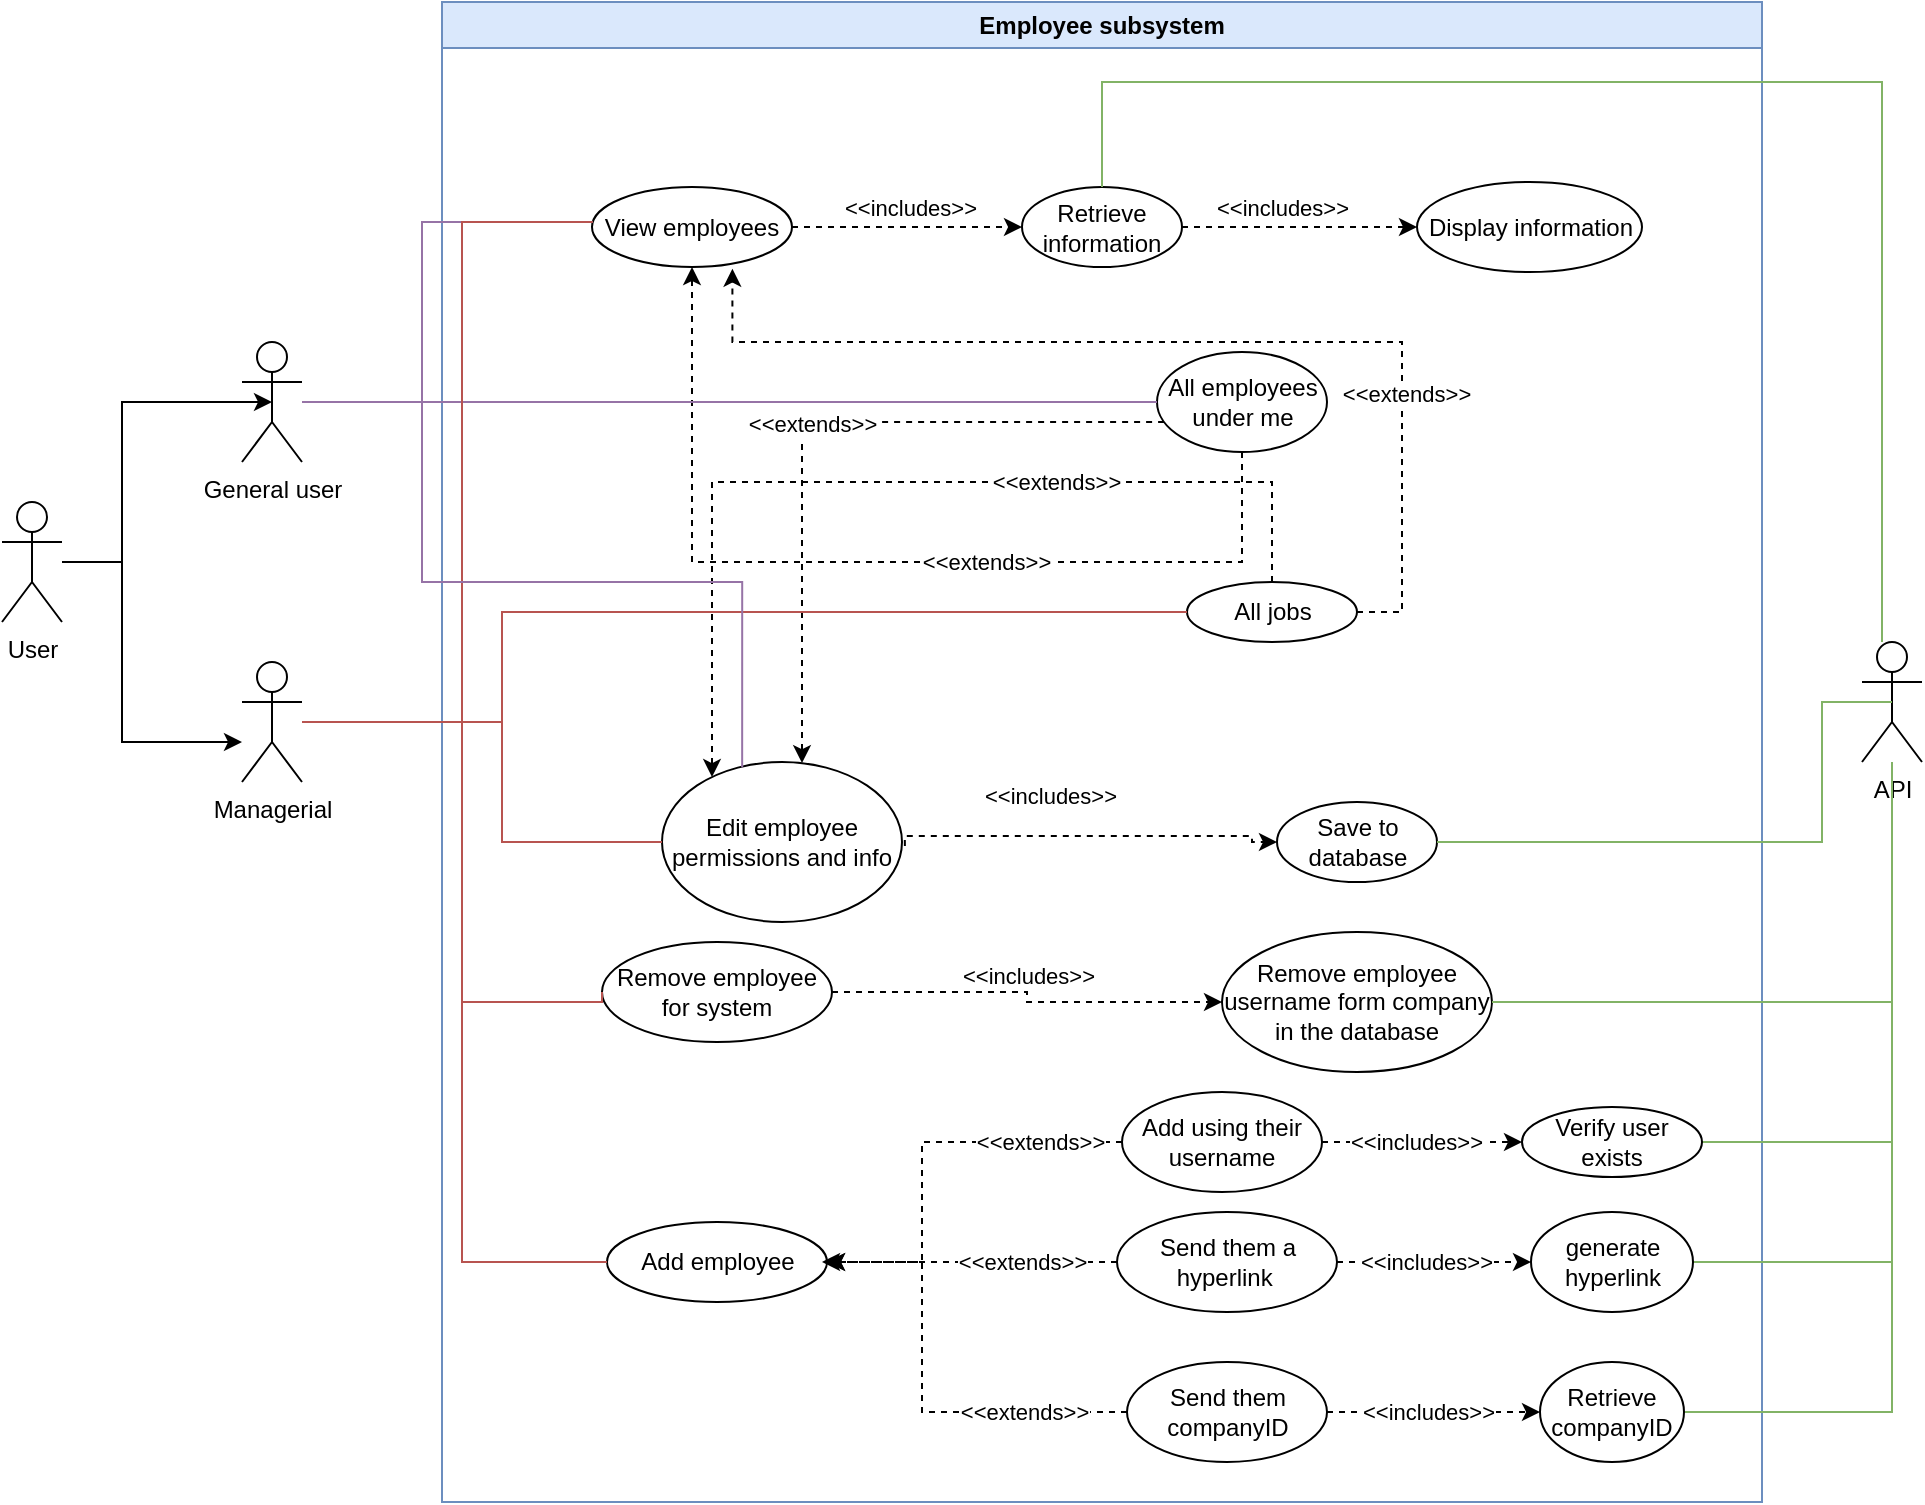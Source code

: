 <mxfile version="24.4.10" type="device">
  <diagram id="_oPEQAeb7JhbwnMekdbA" name="Page-1">
    <mxGraphModel dx="2924" dy="772" grid="1" gridSize="10" guides="1" tooltips="1" connect="1" arrows="1" fold="1" page="1" pageScale="1" pageWidth="850" pageHeight="1100" math="0" shadow="0">
      <root>
        <mxCell id="0" />
        <mxCell id="1" parent="0" />
        <mxCell id="QatnbxuRAUDxJ5Da7VNo-4" value="Employee subsystem" style="swimlane;whiteSpace=wrap;html=1;startSize=23;fillColor=#dae8fc;strokeColor=#6c8ebf;" vertex="1" parent="1">
          <mxGeometry x="140" y="80" width="660" height="750" as="geometry" />
        </mxCell>
        <mxCell id="QatnbxuRAUDxJ5Da7VNo-5" style="edgeStyle=orthogonalEdgeStyle;rounded=0;orthogonalLoop=1;jettySize=auto;html=1;entryX=0;entryY=0.5;entryDx=0;entryDy=0;dashed=1;" edge="1" parent="QatnbxuRAUDxJ5Da7VNo-4" source="QatnbxuRAUDxJ5Da7VNo-11" target="QatnbxuRAUDxJ5Da7VNo-47">
          <mxGeometry relative="1" as="geometry" />
        </mxCell>
        <mxCell id="QatnbxuRAUDxJ5Da7VNo-6" value="&amp;lt;&amp;lt;includes&amp;gt;&amp;gt;" style="edgeLabel;html=1;align=center;verticalAlign=middle;resizable=0;points=[];" vertex="1" connectable="0" parent="QatnbxuRAUDxJ5Da7VNo-5">
          <mxGeometry x="-0.107" y="3" relative="1" as="geometry">
            <mxPoint x="7" y="-7" as="offset" />
          </mxGeometry>
        </mxCell>
        <mxCell id="QatnbxuRAUDxJ5Da7VNo-11" value="View employees" style="ellipse;whiteSpace=wrap;html=1;" vertex="1" parent="QatnbxuRAUDxJ5Da7VNo-4">
          <mxGeometry x="75" y="92.5" width="100" height="40" as="geometry" />
        </mxCell>
        <mxCell id="QatnbxuRAUDxJ5Da7VNo-14" value="Edit employee permissions and info" style="ellipse;whiteSpace=wrap;html=1;" vertex="1" parent="QatnbxuRAUDxJ5Da7VNo-4">
          <mxGeometry x="110" y="380" width="120" height="80" as="geometry" />
        </mxCell>
        <mxCell id="QatnbxuRAUDxJ5Da7VNo-15" style="edgeStyle=orthogonalEdgeStyle;rounded=0;orthogonalLoop=1;jettySize=auto;html=1;entryX=0;entryY=0.5;entryDx=0;entryDy=0;dashed=1;" edge="1" parent="QatnbxuRAUDxJ5Da7VNo-4" source="QatnbxuRAUDxJ5Da7VNo-17" target="QatnbxuRAUDxJ5Da7VNo-35">
          <mxGeometry relative="1" as="geometry" />
        </mxCell>
        <mxCell id="QatnbxuRAUDxJ5Da7VNo-16" value="&amp;lt;&amp;lt;includes&amp;gt;&amp;gt;" style="edgeLabel;html=1;align=center;verticalAlign=middle;resizable=0;points=[];" vertex="1" connectable="0" parent="QatnbxuRAUDxJ5Da7VNo-15">
          <mxGeometry x="-0.008" relative="1" as="geometry">
            <mxPoint y="-10" as="offset" />
          </mxGeometry>
        </mxCell>
        <mxCell id="QatnbxuRAUDxJ5Da7VNo-17" value="Remove employee for system" style="ellipse;whiteSpace=wrap;html=1;" vertex="1" parent="QatnbxuRAUDxJ5Da7VNo-4">
          <mxGeometry x="80" y="470" width="115" height="50" as="geometry" />
        </mxCell>
        <mxCell id="QatnbxuRAUDxJ5Da7VNo-18" value="Add employee" style="ellipse;whiteSpace=wrap;html=1;" vertex="1" parent="QatnbxuRAUDxJ5Da7VNo-4">
          <mxGeometry x="82.5" y="610" width="110" height="40" as="geometry" />
        </mxCell>
        <mxCell id="QatnbxuRAUDxJ5Da7VNo-19" style="edgeStyle=orthogonalEdgeStyle;rounded=0;orthogonalLoop=1;jettySize=auto;html=1;entryX=0;entryY=0.5;entryDx=0;entryDy=0;dashed=1;exitX=1.012;exitY=0.525;exitDx=0;exitDy=0;exitPerimeter=0;" edge="1" parent="QatnbxuRAUDxJ5Da7VNo-4" source="QatnbxuRAUDxJ5Da7VNo-14" target="QatnbxuRAUDxJ5Da7VNo-28">
          <mxGeometry relative="1" as="geometry">
            <mxPoint x="355" y="420" as="sourcePoint" />
            <Array as="points">
              <mxPoint x="405" y="417" />
              <mxPoint x="405" y="420" />
            </Array>
          </mxGeometry>
        </mxCell>
        <mxCell id="QatnbxuRAUDxJ5Da7VNo-20" value="&amp;lt;&amp;lt;includes&amp;gt;&amp;gt;" style="edgeLabel;html=1;align=center;verticalAlign=middle;resizable=0;points=[];" vertex="1" connectable="0" parent="QatnbxuRAUDxJ5Da7VNo-19">
          <mxGeometry x="-0.238" y="1" relative="1" as="geometry">
            <mxPoint x="3" y="-19" as="offset" />
          </mxGeometry>
        </mxCell>
        <mxCell id="QatnbxuRAUDxJ5Da7VNo-22" style="edgeStyle=orthogonalEdgeStyle;rounded=0;orthogonalLoop=1;jettySize=auto;html=1;dashed=1;" edge="1" parent="QatnbxuRAUDxJ5Da7VNo-4" source="QatnbxuRAUDxJ5Da7VNo-24" target="QatnbxuRAUDxJ5Da7VNo-14">
          <mxGeometry relative="1" as="geometry">
            <Array as="points">
              <mxPoint x="415" y="240" />
              <mxPoint x="135" y="240" />
            </Array>
          </mxGeometry>
        </mxCell>
        <mxCell id="QatnbxuRAUDxJ5Da7VNo-23" value="&amp;lt;&amp;lt;extends&amp;gt;&amp;gt;" style="edgeLabel;html=1;align=center;verticalAlign=middle;resizable=0;points=[];" vertex="1" connectable="0" parent="QatnbxuRAUDxJ5Da7VNo-22">
          <mxGeometry x="-0.337" relative="1" as="geometry">
            <mxPoint as="offset" />
          </mxGeometry>
        </mxCell>
        <mxCell id="QatnbxuRAUDxJ5Da7VNo-24" value="All jobs" style="ellipse;whiteSpace=wrap;html=1;" vertex="1" parent="QatnbxuRAUDxJ5Da7VNo-4">
          <mxGeometry x="372.5" y="290" width="85" height="30" as="geometry" />
        </mxCell>
        <mxCell id="QatnbxuRAUDxJ5Da7VNo-25" style="edgeStyle=orthogonalEdgeStyle;rounded=0;orthogonalLoop=1;jettySize=auto;html=1;dashed=1;" edge="1" parent="QatnbxuRAUDxJ5Da7VNo-4" source="QatnbxuRAUDxJ5Da7VNo-27" target="QatnbxuRAUDxJ5Da7VNo-14">
          <mxGeometry relative="1" as="geometry">
            <mxPoint x="120" y="160" as="targetPoint" />
            <Array as="points">
              <mxPoint x="180" y="210" />
            </Array>
          </mxGeometry>
        </mxCell>
        <mxCell id="QatnbxuRAUDxJ5Da7VNo-26" value="&amp;lt;&amp;lt;extends&amp;gt;&amp;gt;" style="edgeLabel;html=1;align=center;verticalAlign=middle;resizable=0;points=[];" vertex="1" connectable="0" parent="QatnbxuRAUDxJ5Da7VNo-25">
          <mxGeometry y="1" relative="1" as="geometry">
            <mxPoint as="offset" />
          </mxGeometry>
        </mxCell>
        <mxCell id="QatnbxuRAUDxJ5Da7VNo-27" value="All employees under me" style="ellipse;whiteSpace=wrap;html=1;" vertex="1" parent="QatnbxuRAUDxJ5Da7VNo-4">
          <mxGeometry x="357.5" y="175" width="85" height="50" as="geometry" />
        </mxCell>
        <mxCell id="QatnbxuRAUDxJ5Da7VNo-28" value="Save to database" style="ellipse;whiteSpace=wrap;html=1;" vertex="1" parent="QatnbxuRAUDxJ5Da7VNo-4">
          <mxGeometry x="417.5" y="400" width="80" height="40" as="geometry" />
        </mxCell>
        <mxCell id="QatnbxuRAUDxJ5Da7VNo-35" value="Remove employee username form company in the database" style="ellipse;whiteSpace=wrap;html=1;" vertex="1" parent="QatnbxuRAUDxJ5Da7VNo-4">
          <mxGeometry x="390" y="465" width="135" height="70" as="geometry" />
        </mxCell>
        <mxCell id="QatnbxuRAUDxJ5Da7VNo-97" style="edgeStyle=orthogonalEdgeStyle;rounded=0;orthogonalLoop=1;jettySize=auto;html=1;exitX=0;exitY=0.5;exitDx=0;exitDy=0;entryX=1;entryY=0.5;entryDx=0;entryDy=0;dashed=1;" edge="1" parent="QatnbxuRAUDxJ5Da7VNo-4" source="QatnbxuRAUDxJ5Da7VNo-38" target="QatnbxuRAUDxJ5Da7VNo-18">
          <mxGeometry relative="1" as="geometry">
            <Array as="points">
              <mxPoint x="240" y="570" />
              <mxPoint x="240" y="630" />
            </Array>
          </mxGeometry>
        </mxCell>
        <mxCell id="QatnbxuRAUDxJ5Da7VNo-101" value="&amp;lt;&amp;lt;extends&amp;gt;&amp;gt;" style="edgeLabel;html=1;align=center;verticalAlign=middle;resizable=0;points=[];" vertex="1" connectable="0" parent="QatnbxuRAUDxJ5Da7VNo-97">
          <mxGeometry x="-0.38" y="-1" relative="1" as="geometry">
            <mxPoint x="23" y="1" as="offset" />
          </mxGeometry>
        </mxCell>
        <mxCell id="QatnbxuRAUDxJ5Da7VNo-108" style="edgeStyle=orthogonalEdgeStyle;rounded=0;orthogonalLoop=1;jettySize=auto;html=1;entryX=0;entryY=0.5;entryDx=0;entryDy=0;dashed=1;" edge="1" parent="QatnbxuRAUDxJ5Da7VNo-4" source="QatnbxuRAUDxJ5Da7VNo-38" target="QatnbxuRAUDxJ5Da7VNo-103">
          <mxGeometry relative="1" as="geometry" />
        </mxCell>
        <mxCell id="QatnbxuRAUDxJ5Da7VNo-109" value="&amp;lt;&amp;lt;includes&amp;gt;&amp;gt;" style="edgeLabel;html=1;align=center;verticalAlign=middle;resizable=0;points=[];" vertex="1" connectable="0" parent="QatnbxuRAUDxJ5Da7VNo-108">
          <mxGeometry x="-0.236" y="-1" relative="1" as="geometry">
            <mxPoint x="9" y="-1" as="offset" />
          </mxGeometry>
        </mxCell>
        <mxCell id="QatnbxuRAUDxJ5Da7VNo-38" value="Add using their username" style="ellipse;whiteSpace=wrap;html=1;" vertex="1" parent="QatnbxuRAUDxJ5Da7VNo-4">
          <mxGeometry x="340" y="545" width="100" height="50" as="geometry" />
        </mxCell>
        <mxCell id="QatnbxuRAUDxJ5Da7VNo-40" style="edgeStyle=orthogonalEdgeStyle;rounded=0;orthogonalLoop=1;jettySize=auto;html=1;dashed=1;" edge="1" parent="QatnbxuRAUDxJ5Da7VNo-4" source="QatnbxuRAUDxJ5Da7VNo-27" target="QatnbxuRAUDxJ5Da7VNo-11">
          <mxGeometry relative="1" as="geometry">
            <mxPoint x="170" y="340" as="targetPoint" />
            <Array as="points">
              <mxPoint x="125" y="280" />
            </Array>
          </mxGeometry>
        </mxCell>
        <mxCell id="QatnbxuRAUDxJ5Da7VNo-41" value="&amp;lt;&amp;lt;extends&amp;gt;&amp;gt;" style="edgeLabel;html=1;align=center;verticalAlign=middle;resizable=0;points=[];" vertex="1" connectable="0" parent="QatnbxuRAUDxJ5Da7VNo-40">
          <mxGeometry x="0.107" y="2" relative="1" as="geometry">
            <mxPoint x="81" y="-2" as="offset" />
          </mxGeometry>
        </mxCell>
        <mxCell id="QatnbxuRAUDxJ5Da7VNo-42" style="edgeStyle=orthogonalEdgeStyle;rounded=0;orthogonalLoop=1;jettySize=auto;html=1;dashed=1;entryX=0.702;entryY=1.021;entryDx=0;entryDy=0;entryPerimeter=0;" edge="1" parent="QatnbxuRAUDxJ5Da7VNo-4" source="QatnbxuRAUDxJ5Da7VNo-24" target="QatnbxuRAUDxJ5Da7VNo-11">
          <mxGeometry relative="1" as="geometry">
            <mxPoint x="150" y="140" as="targetPoint" />
            <Array as="points">
              <mxPoint x="480" y="305" />
              <mxPoint x="480" y="170" />
              <mxPoint x="145" y="170" />
            </Array>
          </mxGeometry>
        </mxCell>
        <mxCell id="QatnbxuRAUDxJ5Da7VNo-43" value="&amp;lt;&amp;lt;extends&amp;gt;&amp;gt;" style="edgeLabel;html=1;align=center;verticalAlign=middle;resizable=0;points=[];" vertex="1" connectable="0" parent="QatnbxuRAUDxJ5Da7VNo-42">
          <mxGeometry x="-0.5" y="-2" relative="1" as="geometry">
            <mxPoint as="offset" />
          </mxGeometry>
        </mxCell>
        <mxCell id="QatnbxuRAUDxJ5Da7VNo-44" value="Display information" style="ellipse;whiteSpace=wrap;html=1;" vertex="1" parent="QatnbxuRAUDxJ5Da7VNo-4">
          <mxGeometry x="487.5" y="90" width="112.5" height="45" as="geometry" />
        </mxCell>
        <mxCell id="QatnbxuRAUDxJ5Da7VNo-45" style="edgeStyle=orthogonalEdgeStyle;rounded=0;orthogonalLoop=1;jettySize=auto;html=1;entryX=0;entryY=0.5;entryDx=0;entryDy=0;dashed=1;" edge="1" parent="QatnbxuRAUDxJ5Da7VNo-4" source="QatnbxuRAUDxJ5Da7VNo-47" target="QatnbxuRAUDxJ5Da7VNo-44">
          <mxGeometry relative="1" as="geometry" />
        </mxCell>
        <mxCell id="QatnbxuRAUDxJ5Da7VNo-46" value="&amp;lt;&amp;lt;includes&amp;gt;&amp;gt;" style="edgeLabel;html=1;align=center;verticalAlign=middle;resizable=0;points=[];" vertex="1" connectable="0" parent="QatnbxuRAUDxJ5Da7VNo-45">
          <mxGeometry x="-0.578" y="4" relative="1" as="geometry">
            <mxPoint x="25" y="-6" as="offset" />
          </mxGeometry>
        </mxCell>
        <mxCell id="QatnbxuRAUDxJ5Da7VNo-47" value="Retrieve information" style="ellipse;whiteSpace=wrap;html=1;" vertex="1" parent="QatnbxuRAUDxJ5Da7VNo-4">
          <mxGeometry x="290" y="92.5" width="80" height="40" as="geometry" />
        </mxCell>
        <mxCell id="QatnbxuRAUDxJ5Da7VNo-50" style="edgeStyle=orthogonalEdgeStyle;rounded=0;orthogonalLoop=1;jettySize=auto;html=1;" edge="1" parent="QatnbxuRAUDxJ5Da7VNo-4" source="QatnbxuRAUDxJ5Da7VNo-51" target="QatnbxuRAUDxJ5Da7VNo-58">
          <mxGeometry relative="1" as="geometry">
            <Array as="points">
              <mxPoint x="-160" y="280" />
              <mxPoint x="-160" y="370" />
            </Array>
          </mxGeometry>
        </mxCell>
        <mxCell id="QatnbxuRAUDxJ5Da7VNo-51" value="User" style="shape=umlActor;verticalLabelPosition=bottom;verticalAlign=top;html=1;outlineConnect=0;" vertex="1" parent="QatnbxuRAUDxJ5Da7VNo-4">
          <mxGeometry x="-220" y="250" width="30" height="60" as="geometry" />
        </mxCell>
        <mxCell id="QatnbxuRAUDxJ5Da7VNo-52" style="edgeStyle=orthogonalEdgeStyle;rounded=0;orthogonalLoop=1;jettySize=auto;html=1;endArrow=none;endFill=0;fillColor=#e1d5e7;strokeColor=#9673a6;" edge="1" parent="QatnbxuRAUDxJ5Da7VNo-4" source="QatnbxuRAUDxJ5Da7VNo-54" target="QatnbxuRAUDxJ5Da7VNo-11">
          <mxGeometry relative="1" as="geometry">
            <Array as="points">
              <mxPoint x="-10" y="200" />
              <mxPoint x="-10" y="110" />
            </Array>
          </mxGeometry>
        </mxCell>
        <mxCell id="QatnbxuRAUDxJ5Da7VNo-53" style="edgeStyle=orthogonalEdgeStyle;rounded=0;orthogonalLoop=1;jettySize=auto;html=1;entryX=0;entryY=0.5;entryDx=0;entryDy=0;endArrow=none;endFill=0;fillColor=#e1d5e7;strokeColor=#9673a6;" edge="1" parent="QatnbxuRAUDxJ5Da7VNo-4" source="QatnbxuRAUDxJ5Da7VNo-54" target="QatnbxuRAUDxJ5Da7VNo-27">
          <mxGeometry relative="1" as="geometry">
            <Array as="points">
              <mxPoint x="190" y="200" />
              <mxPoint x="190" y="200" />
            </Array>
          </mxGeometry>
        </mxCell>
        <mxCell id="QatnbxuRAUDxJ5Da7VNo-54" value="General user" style="shape=umlActor;verticalLabelPosition=bottom;verticalAlign=top;html=1;outlineConnect=0;" vertex="1" parent="QatnbxuRAUDxJ5Da7VNo-4">
          <mxGeometry x="-100" y="170" width="30" height="60" as="geometry" />
        </mxCell>
        <mxCell id="QatnbxuRAUDxJ5Da7VNo-55" style="edgeStyle=orthogonalEdgeStyle;rounded=0;orthogonalLoop=1;jettySize=auto;html=1;endArrow=none;endFill=0;fillColor=#f8cecc;strokeColor=#b85450;" edge="1" parent="QatnbxuRAUDxJ5Da7VNo-4" source="QatnbxuRAUDxJ5Da7VNo-58" target="QatnbxuRAUDxJ5Da7VNo-11">
          <mxGeometry relative="1" as="geometry">
            <Array as="points">
              <mxPoint x="10" y="360" />
              <mxPoint x="10" y="110" />
            </Array>
          </mxGeometry>
        </mxCell>
        <mxCell id="QatnbxuRAUDxJ5Da7VNo-56" style="edgeStyle=orthogonalEdgeStyle;rounded=0;orthogonalLoop=1;jettySize=auto;html=1;endArrow=none;endFill=0;fillColor=#f8cecc;strokeColor=#b85450;" edge="1" parent="QatnbxuRAUDxJ5Da7VNo-4" source="QatnbxuRAUDxJ5Da7VNo-58" target="QatnbxuRAUDxJ5Da7VNo-24">
          <mxGeometry relative="1" as="geometry">
            <Array as="points">
              <mxPoint x="30" y="360" />
              <mxPoint x="30" y="305" />
            </Array>
          </mxGeometry>
        </mxCell>
        <mxCell id="QatnbxuRAUDxJ5Da7VNo-58" value="Managerial" style="shape=umlActor;verticalLabelPosition=bottom;verticalAlign=top;html=1;outlineConnect=0;" vertex="1" parent="QatnbxuRAUDxJ5Da7VNo-4">
          <mxGeometry x="-100" y="330" width="30" height="60" as="geometry" />
        </mxCell>
        <mxCell id="QatnbxuRAUDxJ5Da7VNo-59" style="edgeStyle=orthogonalEdgeStyle;rounded=0;orthogonalLoop=1;jettySize=auto;html=1;entryX=0.5;entryY=0.5;entryDx=0;entryDy=0;entryPerimeter=0;" edge="1" parent="QatnbxuRAUDxJ5Da7VNo-4" source="QatnbxuRAUDxJ5Da7VNo-51" target="QatnbxuRAUDxJ5Da7VNo-54">
          <mxGeometry relative="1" as="geometry">
            <Array as="points">
              <mxPoint x="-160" y="280" />
              <mxPoint x="-160" y="200" />
            </Array>
          </mxGeometry>
        </mxCell>
        <mxCell id="QatnbxuRAUDxJ5Da7VNo-60" value="API" style="shape=umlActor;verticalLabelPosition=bottom;verticalAlign=top;html=1;outlineConnect=0;" vertex="1" parent="QatnbxuRAUDxJ5Da7VNo-4">
          <mxGeometry x="710" y="320" width="30" height="60" as="geometry" />
        </mxCell>
        <mxCell id="QatnbxuRAUDxJ5Da7VNo-61" style="edgeStyle=orthogonalEdgeStyle;rounded=0;orthogonalLoop=1;jettySize=auto;html=1;endArrow=none;endFill=0;entryX=0;entryY=0.5;entryDx=0;entryDy=0;fillColor=#f8cecc;strokeColor=#b85450;" edge="1" parent="QatnbxuRAUDxJ5Da7VNo-4" source="QatnbxuRAUDxJ5Da7VNo-58" target="QatnbxuRAUDxJ5Da7VNo-17">
          <mxGeometry relative="1" as="geometry">
            <mxPoint x="80" y="500" as="targetPoint" />
            <Array as="points">
              <mxPoint x="10" y="360" />
              <mxPoint x="10" y="500" />
            </Array>
          </mxGeometry>
        </mxCell>
        <mxCell id="QatnbxuRAUDxJ5Da7VNo-62" style="edgeStyle=orthogonalEdgeStyle;rounded=0;orthogonalLoop=1;jettySize=auto;html=1;endArrow=none;endFill=0;entryX=0;entryY=0.5;entryDx=0;entryDy=0;fillColor=#f8cecc;strokeColor=#b85450;" edge="1" parent="QatnbxuRAUDxJ5Da7VNo-4" source="QatnbxuRAUDxJ5Da7VNo-58" target="QatnbxuRAUDxJ5Da7VNo-18">
          <mxGeometry relative="1" as="geometry">
            <Array as="points">
              <mxPoint x="10" y="360" />
              <mxPoint x="10" y="630" />
            </Array>
          </mxGeometry>
        </mxCell>
        <mxCell id="QatnbxuRAUDxJ5Da7VNo-63" style="edgeStyle=orthogonalEdgeStyle;rounded=0;orthogonalLoop=1;jettySize=auto;html=1;endArrow=none;endFill=0;entryX=0.334;entryY=0.033;entryDx=0;entryDy=0;entryPerimeter=0;fillColor=#e1d5e7;strokeColor=#9673a6;" edge="1" parent="QatnbxuRAUDxJ5Da7VNo-4" source="QatnbxuRAUDxJ5Da7VNo-54" target="QatnbxuRAUDxJ5Da7VNo-14">
          <mxGeometry relative="1" as="geometry">
            <Array as="points">
              <mxPoint x="-10" y="200" />
              <mxPoint x="-10" y="290" />
              <mxPoint x="150" y="290" />
            </Array>
            <mxPoint x="150" y="381" as="targetPoint" />
          </mxGeometry>
        </mxCell>
        <mxCell id="QatnbxuRAUDxJ5Da7VNo-64" style="edgeStyle=orthogonalEdgeStyle;rounded=0;orthogonalLoop=1;jettySize=auto;html=1;entryX=0.5;entryY=0.5;entryDx=0;entryDy=0;entryPerimeter=0;endArrow=none;endFill=0;fillColor=#d5e8d4;strokeColor=#82b366;" edge="1" parent="QatnbxuRAUDxJ5Da7VNo-4" source="QatnbxuRAUDxJ5Da7VNo-28" target="QatnbxuRAUDxJ5Da7VNo-60">
          <mxGeometry relative="1" as="geometry">
            <Array as="points">
              <mxPoint x="690" y="420" />
              <mxPoint x="690" y="350" />
            </Array>
          </mxGeometry>
        </mxCell>
        <mxCell id="QatnbxuRAUDxJ5Da7VNo-65" style="edgeStyle=orthogonalEdgeStyle;rounded=0;orthogonalLoop=1;jettySize=auto;html=1;endArrow=none;endFill=0;fillColor=#d5e8d4;strokeColor=#82b366;" edge="1" parent="QatnbxuRAUDxJ5Da7VNo-4" source="QatnbxuRAUDxJ5Da7VNo-47" target="QatnbxuRAUDxJ5Da7VNo-60">
          <mxGeometry relative="1" as="geometry">
            <Array as="points">
              <mxPoint x="330" y="40" />
              <mxPoint x="720" y="40" />
            </Array>
          </mxGeometry>
        </mxCell>
        <mxCell id="QatnbxuRAUDxJ5Da7VNo-66" style="edgeStyle=orthogonalEdgeStyle;rounded=0;orthogonalLoop=1;jettySize=auto;html=1;endArrow=none;endFill=0;fillColor=#d5e8d4;strokeColor=#82b366;" edge="1" parent="QatnbxuRAUDxJ5Da7VNo-4" source="QatnbxuRAUDxJ5Da7VNo-35" target="QatnbxuRAUDxJ5Da7VNo-60">
          <mxGeometry relative="1" as="geometry">
            <Array as="points">
              <mxPoint x="725" y="500" />
            </Array>
          </mxGeometry>
        </mxCell>
        <mxCell id="QatnbxuRAUDxJ5Da7VNo-69" style="edgeStyle=orthogonalEdgeStyle;rounded=0;orthogonalLoop=1;jettySize=auto;html=1;endArrow=none;endFill=0;entryX=0;entryY=0.5;entryDx=0;entryDy=0;fillColor=#f8cecc;strokeColor=#b85450;" edge="1" parent="QatnbxuRAUDxJ5Da7VNo-4" source="QatnbxuRAUDxJ5Da7VNo-58" target="QatnbxuRAUDxJ5Da7VNo-14">
          <mxGeometry relative="1" as="geometry">
            <mxPoint x="90" y="420" as="targetPoint" />
            <Array as="points">
              <mxPoint x="30" y="360" />
              <mxPoint x="30" y="420" />
            </Array>
          </mxGeometry>
        </mxCell>
        <mxCell id="QatnbxuRAUDxJ5Da7VNo-98" style="edgeStyle=orthogonalEdgeStyle;rounded=0;orthogonalLoop=1;jettySize=auto;html=1;dashed=1;" edge="1" parent="QatnbxuRAUDxJ5Da7VNo-4" source="QatnbxuRAUDxJ5Da7VNo-81">
          <mxGeometry relative="1" as="geometry">
            <mxPoint x="190" y="630" as="targetPoint" />
          </mxGeometry>
        </mxCell>
        <mxCell id="QatnbxuRAUDxJ5Da7VNo-100" value="&amp;lt;&amp;lt;extends&amp;gt;&amp;gt;" style="edgeLabel;html=1;align=center;verticalAlign=middle;resizable=0;points=[];" vertex="1" connectable="0" parent="QatnbxuRAUDxJ5Da7VNo-98">
          <mxGeometry x="-0.472" relative="1" as="geometry">
            <mxPoint x="-9" as="offset" />
          </mxGeometry>
        </mxCell>
        <mxCell id="QatnbxuRAUDxJ5Da7VNo-107" style="edgeStyle=orthogonalEdgeStyle;rounded=0;orthogonalLoop=1;jettySize=auto;html=1;entryX=0;entryY=0.5;entryDx=0;entryDy=0;dashed=1;" edge="1" parent="QatnbxuRAUDxJ5Da7VNo-4" source="QatnbxuRAUDxJ5Da7VNo-81" target="QatnbxuRAUDxJ5Da7VNo-104">
          <mxGeometry relative="1" as="geometry" />
        </mxCell>
        <mxCell id="QatnbxuRAUDxJ5Da7VNo-110" value="&amp;lt;&amp;lt;includes&amp;gt;&amp;gt;" style="edgeLabel;html=1;align=center;verticalAlign=middle;resizable=0;points=[];" vertex="1" connectable="0" parent="QatnbxuRAUDxJ5Da7VNo-107">
          <mxGeometry x="-0.729" y="1" relative="1" as="geometry">
            <mxPoint x="31" y="1" as="offset" />
          </mxGeometry>
        </mxCell>
        <mxCell id="QatnbxuRAUDxJ5Da7VNo-81" value="Send them a hyperlink&amp;nbsp;" style="ellipse;whiteSpace=wrap;html=1;" vertex="1" parent="QatnbxuRAUDxJ5Da7VNo-4">
          <mxGeometry x="337.5" y="605" width="110" height="50" as="geometry" />
        </mxCell>
        <mxCell id="QatnbxuRAUDxJ5Da7VNo-99" style="edgeStyle=orthogonalEdgeStyle;rounded=0;orthogonalLoop=1;jettySize=auto;html=1;entryX=1;entryY=0.5;entryDx=0;entryDy=0;dashed=1;" edge="1" parent="QatnbxuRAUDxJ5Da7VNo-4" source="QatnbxuRAUDxJ5Da7VNo-87" target="QatnbxuRAUDxJ5Da7VNo-18">
          <mxGeometry relative="1" as="geometry">
            <Array as="points">
              <mxPoint x="240" y="705" />
              <mxPoint x="240" y="630" />
            </Array>
          </mxGeometry>
        </mxCell>
        <mxCell id="QatnbxuRAUDxJ5Da7VNo-102" value="&amp;lt;&amp;lt;extends&amp;gt;&amp;gt;" style="edgeLabel;html=1;align=center;verticalAlign=middle;resizable=0;points=[];" vertex="1" connectable="0" parent="QatnbxuRAUDxJ5Da7VNo-99">
          <mxGeometry x="-0.349" y="-1" relative="1" as="geometry">
            <mxPoint x="21" y="1" as="offset" />
          </mxGeometry>
        </mxCell>
        <mxCell id="QatnbxuRAUDxJ5Da7VNo-106" style="edgeStyle=orthogonalEdgeStyle;rounded=0;orthogonalLoop=1;jettySize=auto;html=1;entryX=0;entryY=0.5;entryDx=0;entryDy=0;dashed=1;" edge="1" parent="QatnbxuRAUDxJ5Da7VNo-4" source="QatnbxuRAUDxJ5Da7VNo-87" target="QatnbxuRAUDxJ5Da7VNo-105">
          <mxGeometry relative="1" as="geometry" />
        </mxCell>
        <mxCell id="QatnbxuRAUDxJ5Da7VNo-111" value="&amp;lt;&amp;lt;includes&amp;gt;&amp;gt;" style="edgeLabel;html=1;align=center;verticalAlign=middle;resizable=0;points=[];" vertex="1" connectable="0" parent="QatnbxuRAUDxJ5Da7VNo-106">
          <mxGeometry x="-0.327" y="-1" relative="1" as="geometry">
            <mxPoint x="14" y="-1" as="offset" />
          </mxGeometry>
        </mxCell>
        <mxCell id="QatnbxuRAUDxJ5Da7VNo-87" value="Send them companyID" style="ellipse;whiteSpace=wrap;html=1;" vertex="1" parent="QatnbxuRAUDxJ5Da7VNo-4">
          <mxGeometry x="342.5" y="680" width="100" height="50" as="geometry" />
        </mxCell>
        <mxCell id="QatnbxuRAUDxJ5Da7VNo-112" style="edgeStyle=orthogonalEdgeStyle;rounded=0;orthogonalLoop=1;jettySize=auto;html=1;endArrow=none;endFill=0;fillColor=#d5e8d4;strokeColor=#82b366;" edge="1" parent="QatnbxuRAUDxJ5Da7VNo-4" source="QatnbxuRAUDxJ5Da7VNo-103" target="QatnbxuRAUDxJ5Da7VNo-60">
          <mxGeometry relative="1" as="geometry" />
        </mxCell>
        <mxCell id="QatnbxuRAUDxJ5Da7VNo-103" value="Verify user exists" style="ellipse;whiteSpace=wrap;html=1;" vertex="1" parent="QatnbxuRAUDxJ5Da7VNo-4">
          <mxGeometry x="540" y="552.5" width="90" height="35" as="geometry" />
        </mxCell>
        <mxCell id="QatnbxuRAUDxJ5Da7VNo-114" style="edgeStyle=orthogonalEdgeStyle;rounded=0;orthogonalLoop=1;jettySize=auto;html=1;endArrow=none;endFill=0;fillColor=#d5e8d4;strokeColor=#82b366;" edge="1" parent="QatnbxuRAUDxJ5Da7VNo-4" source="QatnbxuRAUDxJ5Da7VNo-104" target="QatnbxuRAUDxJ5Da7VNo-60">
          <mxGeometry relative="1" as="geometry" />
        </mxCell>
        <mxCell id="QatnbxuRAUDxJ5Da7VNo-104" value="generate hyperlink" style="ellipse;whiteSpace=wrap;html=1;" vertex="1" parent="QatnbxuRAUDxJ5Da7VNo-4">
          <mxGeometry x="544.5" y="605" width="81" height="50" as="geometry" />
        </mxCell>
        <mxCell id="QatnbxuRAUDxJ5Da7VNo-113" style="edgeStyle=orthogonalEdgeStyle;rounded=0;orthogonalLoop=1;jettySize=auto;html=1;exitX=1;exitY=0.5;exitDx=0;exitDy=0;endArrow=none;endFill=0;fillColor=#d5e8d4;strokeColor=#82b366;" edge="1" parent="QatnbxuRAUDxJ5Da7VNo-4" source="QatnbxuRAUDxJ5Da7VNo-105">
          <mxGeometry relative="1" as="geometry">
            <mxPoint x="725" y="380" as="targetPoint" />
            <Array as="points">
              <mxPoint x="725" y="705" />
            </Array>
          </mxGeometry>
        </mxCell>
        <mxCell id="QatnbxuRAUDxJ5Da7VNo-105" value="Retrieve companyID" style="ellipse;whiteSpace=wrap;html=1;" vertex="1" parent="QatnbxuRAUDxJ5Da7VNo-4">
          <mxGeometry x="549" y="680" width="72" height="50" as="geometry" />
        </mxCell>
        <mxCell id="QatnbxuRAUDxJ5Da7VNo-115" style="edgeStyle=orthogonalEdgeStyle;rounded=0;orthogonalLoop=1;jettySize=auto;html=1;exitX=0.5;exitY=1;exitDx=0;exitDy=0;" edge="1" parent="QatnbxuRAUDxJ5Da7VNo-4" source="QatnbxuRAUDxJ5Da7VNo-27" target="QatnbxuRAUDxJ5Da7VNo-27">
          <mxGeometry relative="1" as="geometry" />
        </mxCell>
      </root>
    </mxGraphModel>
  </diagram>
</mxfile>
